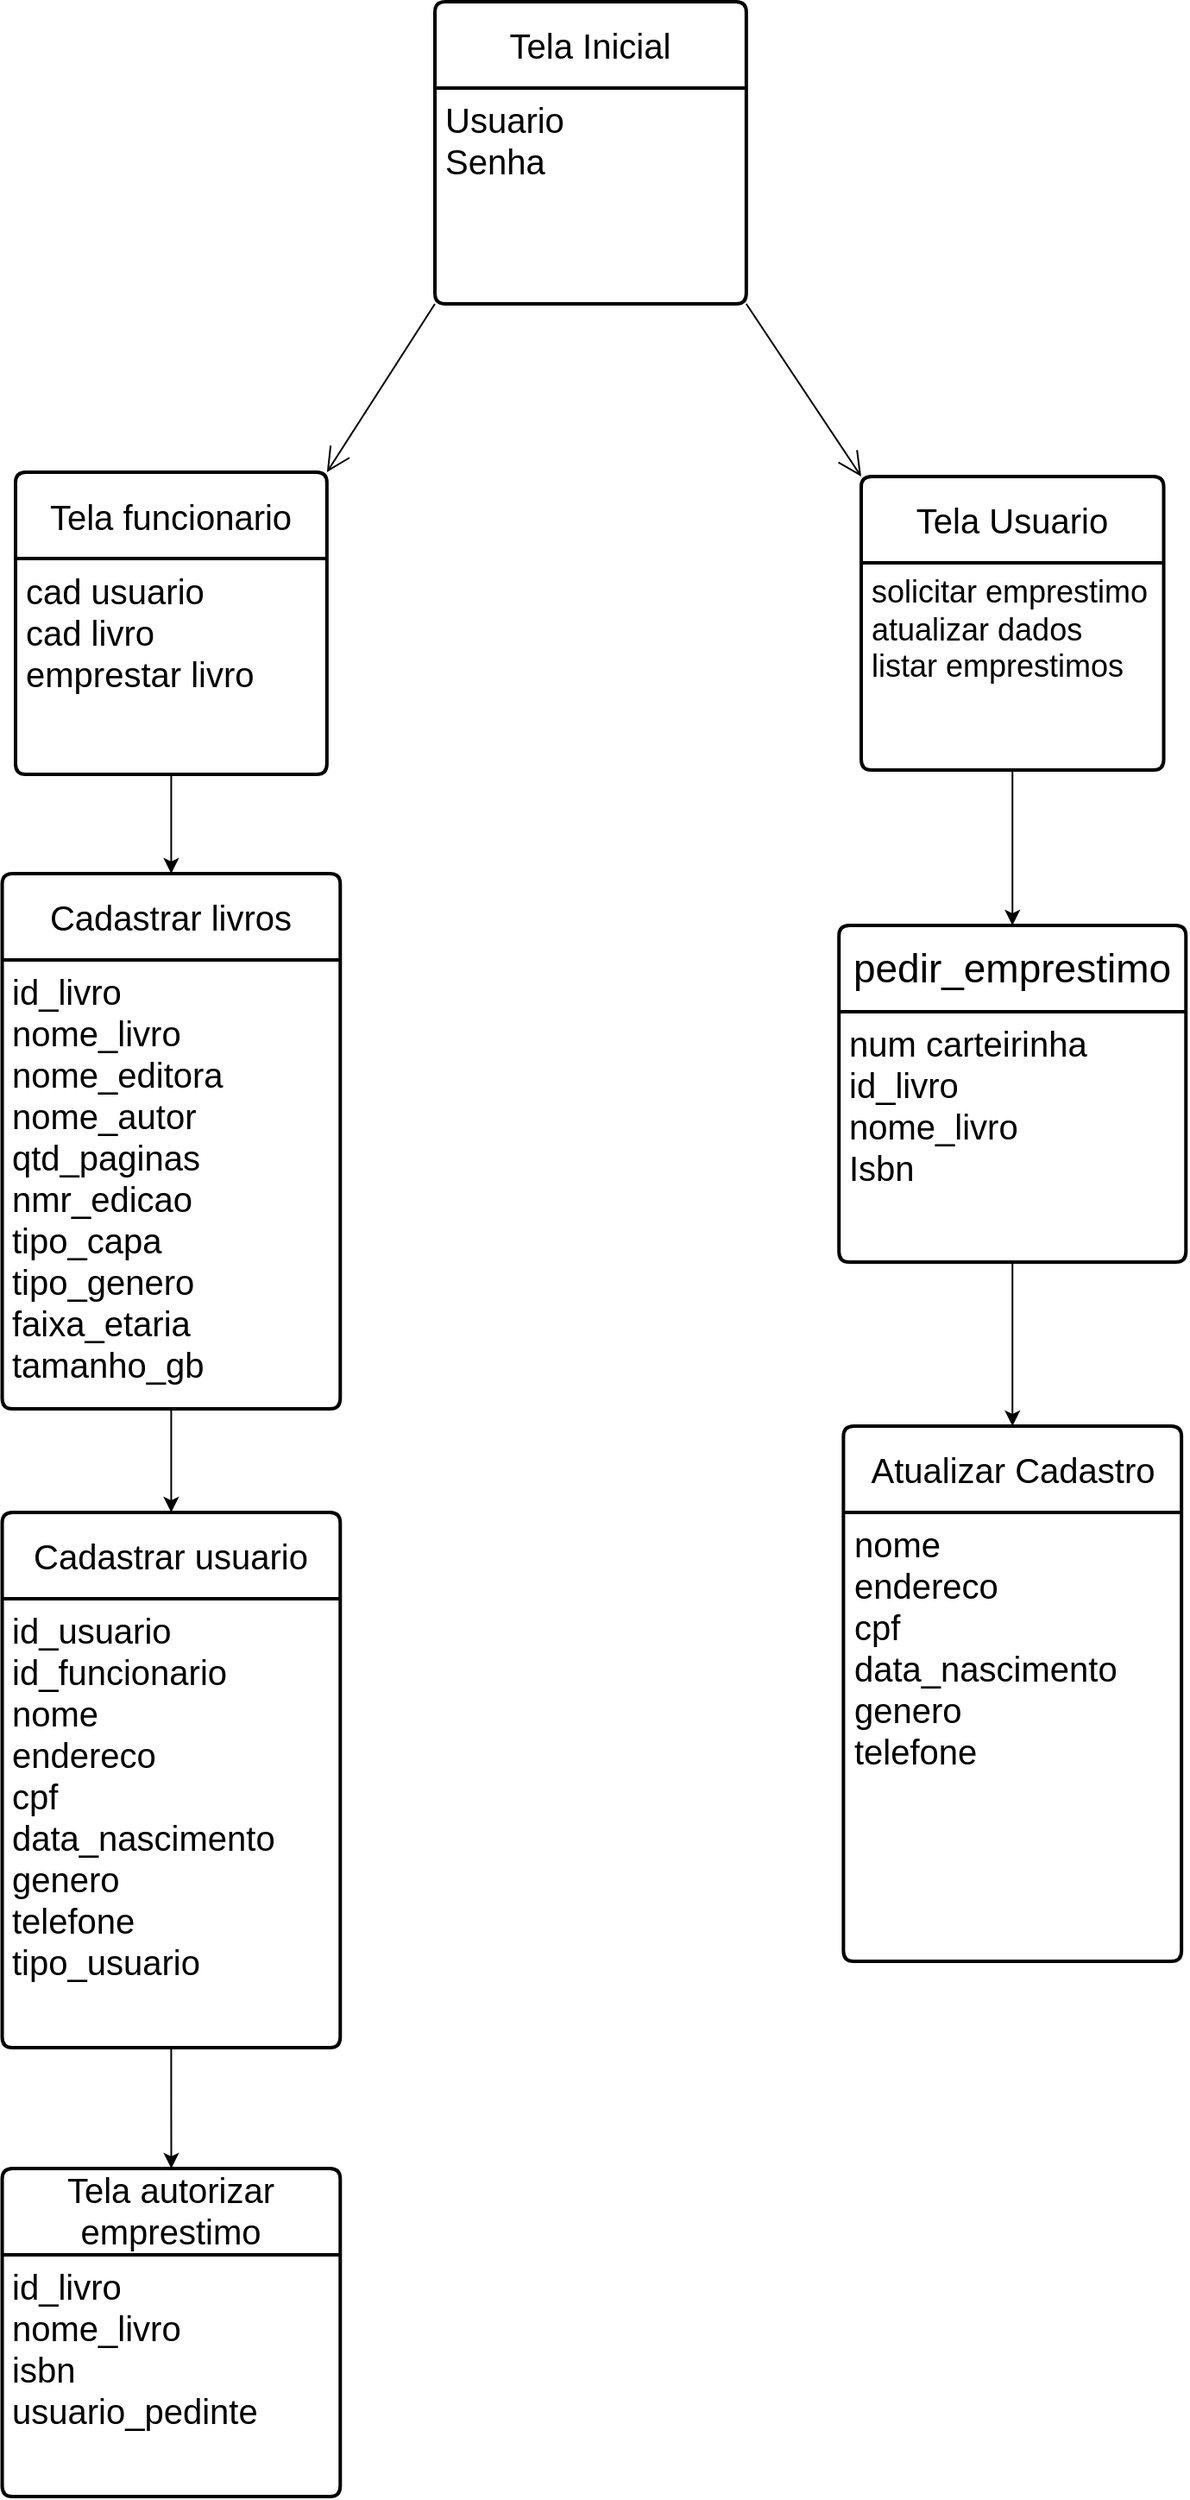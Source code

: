 <mxfile version="24.4.3" type="device">
  <diagram name="Página-1" id="RHRCFlecHZfMnTh9Cg0X">
    <mxGraphModel dx="1434" dy="754" grid="1" gridSize="10" guides="1" tooltips="1" connect="1" arrows="1" fold="1" page="1" pageScale="1" pageWidth="827" pageHeight="1169" math="0" shadow="0">
      <root>
        <mxCell id="0" />
        <mxCell id="1" parent="0" />
        <mxCell id="KrMuktubT4KBwQT5NoA7-21" value="&lt;font style=&quot;font-size: 20px;&quot;&gt;Tela Inicial&lt;/font&gt;" style="swimlane;childLayout=stackLayout;horizontal=1;startSize=50;horizontalStack=0;rounded=1;fontSize=14;fontStyle=0;strokeWidth=2;resizeParent=0;resizeLast=1;shadow=0;dashed=0;align=center;arcSize=4;whiteSpace=wrap;html=1;" parent="1" vertex="1">
          <mxGeometry x="323" y="25" width="180.41" height="175" as="geometry" />
        </mxCell>
        <mxCell id="KrMuktubT4KBwQT5NoA7-22" value="&lt;font style=&quot;font-size: 20px;&quot;&gt;Usuario&lt;br&gt;Senha&lt;br&gt;&lt;br&gt;&lt;/font&gt;" style="align=left;strokeColor=none;fillColor=none;spacingLeft=4;fontSize=12;verticalAlign=top;resizable=0;rotatable=0;part=1;html=1;" parent="KrMuktubT4KBwQT5NoA7-21" vertex="1">
          <mxGeometry y="50" width="180.41" height="125" as="geometry" />
        </mxCell>
        <mxCell id="KrMuktubT4KBwQT5NoA7-23" value="&lt;font style=&quot;font-size: 20px;&quot;&gt;Tela funcionario&lt;br&gt;&lt;/font&gt;" style="swimlane;childLayout=stackLayout;horizontal=1;startSize=50;horizontalStack=0;rounded=1;fontSize=14;fontStyle=0;strokeWidth=2;resizeParent=0;resizeLast=1;shadow=0;dashed=0;align=center;arcSize=4;whiteSpace=wrap;html=1;" parent="1" vertex="1">
          <mxGeometry x="80" y="297.5" width="180.41" height="175" as="geometry" />
        </mxCell>
        <mxCell id="KrMuktubT4KBwQT5NoA7-24" value="&lt;font style=&quot;font-size: 20px;&quot;&gt;cad usuario&lt;br&gt;&lt;/font&gt;&lt;div&gt;&lt;font style=&quot;font-size: 20px;&quot;&gt;cad livro&lt;/font&gt;&lt;/div&gt;&lt;div&gt;&lt;font style=&quot;font-size: 20px;&quot;&gt;emprestar livro&lt;br&gt;&lt;/font&gt;&lt;/div&gt;&lt;font style=&quot;font-size: 20px;&quot;&gt;&lt;br&gt;&lt;/font&gt;" style="align=left;strokeColor=none;fillColor=none;spacingLeft=4;fontSize=12;verticalAlign=top;resizable=0;rotatable=0;part=1;html=1;" parent="KrMuktubT4KBwQT5NoA7-23" vertex="1">
          <mxGeometry y="50" width="180.41" height="125" as="geometry" />
        </mxCell>
        <mxCell id="KrMuktubT4KBwQT5NoA7-26" value="&lt;font style=&quot;font-size: 20px;&quot;&gt;Cadastrar livros&lt;/font&gt;" style="swimlane;childLayout=stackLayout;horizontal=1;startSize=50;horizontalStack=0;rounded=1;fontSize=14;fontStyle=0;strokeWidth=2;resizeParent=0;resizeLast=1;shadow=0;dashed=0;align=center;arcSize=4;whiteSpace=wrap;html=1;" parent="1" vertex="1">
          <mxGeometry x="72.27" y="530" width="195.87" height="310" as="geometry" />
        </mxCell>
        <mxCell id="KrMuktubT4KBwQT5NoA7-27" value="&lt;font style=&quot;font-size: 20px;&quot;&gt;id_livro&lt;/font&gt;&lt;div style=&quot;font-size: 20px;&quot;&gt;nome_livro&lt;/div&gt;&lt;div style=&quot;font-size: 20px;&quot;&gt;nome_editora&lt;/div&gt;&lt;div style=&quot;font-size: 20px;&quot;&gt;nome_autor&lt;/div&gt;&lt;div style=&quot;font-size: 20px;&quot;&gt;qtd_paginas&lt;/div&gt;&lt;div style=&quot;font-size: 20px;&quot;&gt;nmr_edicao&lt;/div&gt;&lt;div style=&quot;font-size: 20px;&quot;&gt;tipo_capa &lt;br&gt;&lt;/div&gt;&lt;div style=&quot;font-size: 20px;&quot;&gt;tipo_genero&lt;/div&gt;&lt;div style=&quot;font-size: 20px;&quot;&gt;faixa_etaria &lt;br&gt;&lt;/div&gt;&lt;div style=&quot;font-size: 20px;&quot;&gt;tamanho_gb&lt;/div&gt;&lt;div style=&quot;font-size: 20px;&quot;&gt;&lt;br&gt;&lt;/div&gt;" style="align=left;strokeColor=none;fillColor=none;spacingLeft=4;fontSize=12;verticalAlign=top;resizable=0;rotatable=0;part=1;html=1;" parent="KrMuktubT4KBwQT5NoA7-26" vertex="1">
          <mxGeometry y="50" width="195.87" height="260" as="geometry" />
        </mxCell>
        <mxCell id="KrMuktubT4KBwQT5NoA7-31" value="&lt;font style=&quot;font-size: 20px;&quot;&gt;Tela Usuario&lt;br&gt;&lt;/font&gt;" style="swimlane;childLayout=stackLayout;horizontal=1;startSize=50;horizontalStack=0;rounded=1;fontSize=14;fontStyle=0;strokeWidth=2;resizeParent=0;resizeLast=1;shadow=0;dashed=0;align=center;arcSize=4;whiteSpace=wrap;html=1;" parent="1" vertex="1">
          <mxGeometry x="570" y="300" width="175.26" height="170" as="geometry" />
        </mxCell>
        <mxCell id="KrMuktubT4KBwQT5NoA7-32" value="&lt;div style=&quot;font-size: 18px;&quot;&gt;&lt;font style=&quot;font-size: 18px;&quot;&gt;solicitar emprestimo&lt;/font&gt;&lt;/div&gt;&lt;div style=&quot;font-size: 18px;&quot;&gt;&lt;font style=&quot;font-size: 18px;&quot;&gt;atualizar dados&lt;/font&gt;&lt;/div&gt;&lt;div style=&quot;font-size: 18px;&quot;&gt;&lt;font style=&quot;font-size: 18px;&quot;&gt;listar emprestimos&lt;br&gt;&lt;/font&gt;&lt;/div&gt;" style="align=left;strokeColor=none;fillColor=none;spacingLeft=4;fontSize=12;verticalAlign=top;resizable=0;rotatable=0;part=1;html=1;" parent="KrMuktubT4KBwQT5NoA7-31" vertex="1">
          <mxGeometry y="50" width="175.26" height="120" as="geometry" />
        </mxCell>
        <mxCell id="KrMuktubT4KBwQT5NoA7-33" value="&lt;font style=&quot;font-size: 23px;&quot;&gt;pedir_emprestimo&lt;/font&gt;" style="swimlane;childLayout=stackLayout;horizontal=1;startSize=50;horizontalStack=0;rounded=1;fontSize=20;fontStyle=0;strokeWidth=2;resizeParent=0;resizeLast=1;shadow=0;dashed=0;align=center;arcSize=4;whiteSpace=wrap;html=1;" parent="1" vertex="1">
          <mxGeometry x="557.11" y="560" width="201.03" height="195" as="geometry" />
        </mxCell>
        <mxCell id="KrMuktubT4KBwQT5NoA7-34" value="&lt;div style=&quot;font-size: 20px;&quot;&gt;&lt;font style=&quot;font-size: 20px;&quot;&gt;num carteirinha&lt;/font&gt;&lt;/div&gt;&lt;div style=&quot;font-size: 20px;&quot;&gt;&lt;font style=&quot;font-size: 20px;&quot;&gt;id_livro&lt;br&gt;&lt;/font&gt;&lt;/div&gt;&lt;div style=&quot;font-size: 20px;&quot;&gt;&lt;font style=&quot;font-size: 20px;&quot;&gt;nome_livro&lt;/font&gt;&lt;/div&gt;&lt;div style=&quot;font-size: 20px;&quot;&gt;&lt;font style=&quot;font-size: 20px;&quot;&gt;Isbn&lt;/font&gt;&lt;/div&gt;&lt;div style=&quot;font-size: 20px;&quot;&gt;&lt;br&gt;&lt;/div&gt;" style="align=left;strokeColor=none;fillColor=none;spacingLeft=4;fontSize=12;verticalAlign=top;resizable=0;rotatable=0;part=1;html=1;" parent="KrMuktubT4KBwQT5NoA7-33" vertex="1">
          <mxGeometry y="50" width="201.03" height="145" as="geometry" />
        </mxCell>
        <mxCell id="KrMuktubT4KBwQT5NoA7-37" value="" style="endArrow=open;endFill=1;endSize=12;html=1;rounded=0;exitX=0;exitY=1;exitDx=0;exitDy=0;entryX=1;entryY=0;entryDx=0;entryDy=0;" parent="1" source="KrMuktubT4KBwQT5NoA7-22" target="KrMuktubT4KBwQT5NoA7-23" edge="1">
          <mxGeometry width="160" relative="1" as="geometry">
            <mxPoint x="150" y="220" as="sourcePoint" />
            <mxPoint x="310" y="220" as="targetPoint" />
          </mxGeometry>
        </mxCell>
        <mxCell id="KrMuktubT4KBwQT5NoA7-38" value="" style="endArrow=open;endFill=1;endSize=12;html=1;rounded=0;exitX=1;exitY=1;exitDx=0;exitDy=0;entryX=0;entryY=0;entryDx=0;entryDy=0;" parent="1" source="KrMuktubT4KBwQT5NoA7-22" target="KrMuktubT4KBwQT5NoA7-31" edge="1">
          <mxGeometry width="160" relative="1" as="geometry">
            <mxPoint x="333" y="210" as="sourcePoint" />
            <mxPoint x="220" y="310" as="targetPoint" />
          </mxGeometry>
        </mxCell>
        <mxCell id="KrMuktubT4KBwQT5NoA7-45" style="edgeStyle=orthogonalEdgeStyle;rounded=0;orthogonalLoop=1;jettySize=auto;html=1;exitX=0.5;exitY=1;exitDx=0;exitDy=0;entryX=0.5;entryY=0;entryDx=0;entryDy=0;" parent="1" source="KrMuktubT4KBwQT5NoA7-32" target="KrMuktubT4KBwQT5NoA7-33" edge="1">
          <mxGeometry relative="1" as="geometry" />
        </mxCell>
        <mxCell id="KrMuktubT4KBwQT5NoA7-46" value="&lt;font style=&quot;font-size: 20px;&quot;&gt;Tela autorizar emprestimo&lt;/font&gt;&lt;font style=&quot;font-size: 18px;&quot;&gt; &lt;br&gt;&lt;/font&gt;" style="swimlane;childLayout=stackLayout;horizontal=1;startSize=50;horizontalStack=0;rounded=1;fontSize=14;fontStyle=0;strokeWidth=2;resizeParent=0;resizeLast=1;shadow=0;dashed=0;align=center;arcSize=4;whiteSpace=wrap;html=1;" parent="1" vertex="1">
          <mxGeometry x="72.27" y="1280" width="195.87" height="190" as="geometry" />
        </mxCell>
        <mxCell id="KrMuktubT4KBwQT5NoA7-47" value="&lt;font style=&quot;font-size: 20px;&quot;&gt;id_livro&lt;/font&gt;&lt;div style=&quot;font-size: 20px;&quot;&gt;&lt;div&gt;&lt;font style=&quot;font-size: 20px;&quot;&gt;nome_livro&lt;/font&gt;&lt;/div&gt;&lt;div&gt;&lt;font style=&quot;font-size: 20px;&quot;&gt;isbn&lt;/font&gt;&lt;/div&gt;&lt;div&gt;&lt;font style=&quot;font-size: 20px;&quot;&gt;usuario_pedinte&lt;br&gt;&lt;/font&gt;&lt;/div&gt;&lt;/div&gt;&lt;font style=&quot;font-size: 20px;&quot;&gt;&lt;br&gt;&lt;/font&gt;" style="align=left;strokeColor=none;fillColor=none;spacingLeft=4;fontSize=12;verticalAlign=top;resizable=0;rotatable=0;part=1;html=1;" parent="KrMuktubT4KBwQT5NoA7-46" vertex="1">
          <mxGeometry y="50" width="195.87" height="140" as="geometry" />
        </mxCell>
        <mxCell id="KrMuktubT4KBwQT5NoA7-49" style="edgeStyle=orthogonalEdgeStyle;rounded=0;orthogonalLoop=1;jettySize=auto;html=1;exitX=0.5;exitY=1;exitDx=0;exitDy=0;entryX=0.5;entryY=0;entryDx=0;entryDy=0;" parent="1" source="KrMuktubT4KBwQT5NoA7-24" target="KrMuktubT4KBwQT5NoA7-26" edge="1">
          <mxGeometry relative="1" as="geometry" />
        </mxCell>
        <mxCell id="KrMuktubT4KBwQT5NoA7-55" value="&lt;font style=&quot;font-size: 20px;&quot;&gt;Cadastrar usuario&lt;br&gt;&lt;/font&gt;" style="swimlane;childLayout=stackLayout;horizontal=1;startSize=50;horizontalStack=0;rounded=1;fontSize=14;fontStyle=0;strokeWidth=2;resizeParent=0;resizeLast=1;shadow=0;dashed=0;align=center;arcSize=4;whiteSpace=wrap;html=1;" parent="1" vertex="1">
          <mxGeometry x="72.27" y="900" width="195.87" height="310" as="geometry" />
        </mxCell>
        <mxCell id="KrMuktubT4KBwQT5NoA7-56" value="&lt;div style=&quot;font-size: 20px;&quot;&gt;&lt;font style=&quot;font-size: 20px;&quot;&gt;id_usuario&lt;/font&gt;&lt;/div&gt;&lt;div style=&quot;font-size: 20px;&quot;&gt;&lt;font style=&quot;font-size: 20px;&quot;&gt;id_funcionario&lt;br&gt;&lt;/font&gt;&lt;/div&gt;&lt;div style=&quot;font-size: 20px;&quot;&gt;&lt;font style=&quot;font-size: 20px;&quot;&gt;nome &lt;br&gt;&lt;/font&gt;&lt;/div&gt;&lt;div style=&quot;font-size: 20px;&quot;&gt;&lt;font style=&quot;font-size: 20px;&quot;&gt;endereco&lt;/font&gt;&lt;/div&gt;&lt;div style=&quot;font-size: 20px;&quot;&gt;&lt;font style=&quot;font-size: 20px;&quot;&gt;cpf&lt;/font&gt;&lt;/div&gt;&lt;div style=&quot;font-size: 20px;&quot;&gt;&lt;font style=&quot;font-size: 20px;&quot;&gt;data_nascimento &lt;br&gt;&lt;/font&gt;&lt;/div&gt;&lt;div style=&quot;font-size: 20px;&quot;&gt;&lt;font style=&quot;font-size: 20px;&quot;&gt;genero&lt;/font&gt;&lt;/div&gt;&lt;div style=&quot;font-size: 20px;&quot;&gt;&lt;font style=&quot;font-size: 20px;&quot;&gt;telefone&lt;/font&gt;&lt;/div&gt;&lt;div style=&quot;font-size: 20px;&quot;&gt;&lt;font style=&quot;font-size: 20px;&quot;&gt;tipo_usuario&lt;br&gt;&lt;/font&gt;&lt;/div&gt;" style="align=left;strokeColor=none;fillColor=none;spacingLeft=4;fontSize=12;verticalAlign=top;resizable=0;rotatable=0;part=1;html=1;" parent="KrMuktubT4KBwQT5NoA7-55" vertex="1">
          <mxGeometry y="50" width="195.87" height="260" as="geometry" />
        </mxCell>
        <mxCell id="KrMuktubT4KBwQT5NoA7-58" style="edgeStyle=orthogonalEdgeStyle;rounded=0;orthogonalLoop=1;jettySize=auto;html=1;exitX=0.5;exitY=1;exitDx=0;exitDy=0;" parent="1" source="KrMuktubT4KBwQT5NoA7-56" target="KrMuktubT4KBwQT5NoA7-46" edge="1">
          <mxGeometry relative="1" as="geometry" />
        </mxCell>
        <mxCell id="KrMuktubT4KBwQT5NoA7-59" value="&lt;font style=&quot;font-size: 20px;&quot;&gt;Atualizar Cadastro&lt;br&gt;&lt;/font&gt;" style="swimlane;childLayout=stackLayout;horizontal=1;startSize=50;horizontalStack=0;rounded=1;fontSize=14;fontStyle=0;strokeWidth=2;resizeParent=0;resizeLast=1;shadow=0;dashed=0;align=center;arcSize=4;whiteSpace=wrap;html=1;" parent="1" vertex="1">
          <mxGeometry x="559.7" y="850" width="195.87" height="310" as="geometry" />
        </mxCell>
        <mxCell id="KrMuktubT4KBwQT5NoA7-60" value="&lt;div style=&quot;font-size: 20px;&quot;&gt;&lt;font style=&quot;font-size: 20px;&quot;&gt;nome &lt;br&gt;&lt;/font&gt;&lt;/div&gt;&lt;div style=&quot;font-size: 20px;&quot;&gt;&lt;font style=&quot;font-size: 20px;&quot;&gt;endereco&lt;/font&gt;&lt;/div&gt;&lt;div style=&quot;font-size: 20px;&quot;&gt;&lt;font style=&quot;font-size: 20px;&quot;&gt;cpf&lt;/font&gt;&lt;/div&gt;&lt;div style=&quot;font-size: 20px;&quot;&gt;&lt;font style=&quot;font-size: 20px;&quot;&gt;data_nascimento &lt;br&gt;&lt;/font&gt;&lt;/div&gt;&lt;div style=&quot;font-size: 20px;&quot;&gt;&lt;font style=&quot;font-size: 20px;&quot;&gt;genero&lt;/font&gt;&lt;/div&gt;&lt;div style=&quot;font-size: 20px;&quot;&gt;&lt;font style=&quot;font-size: 20px;&quot;&gt;telefone&lt;/font&gt;&lt;/div&gt;&lt;div style=&quot;font-size: 20px;&quot;&gt;&lt;font style=&quot;font-size: 20px;&quot;&gt;&lt;br&gt;&lt;/font&gt;&lt;/div&gt;" style="align=left;strokeColor=none;fillColor=none;spacingLeft=4;fontSize=12;verticalAlign=top;resizable=0;rotatable=0;part=1;html=1;" parent="KrMuktubT4KBwQT5NoA7-59" vertex="1">
          <mxGeometry y="50" width="195.87" height="260" as="geometry" />
        </mxCell>
        <mxCell id="KrMuktubT4KBwQT5NoA7-61" style="edgeStyle=orthogonalEdgeStyle;rounded=0;orthogonalLoop=1;jettySize=auto;html=1;exitX=0.5;exitY=1;exitDx=0;exitDy=0;entryX=0.5;entryY=0;entryDx=0;entryDy=0;" parent="1" source="KrMuktubT4KBwQT5NoA7-34" target="KrMuktubT4KBwQT5NoA7-59" edge="1">
          <mxGeometry relative="1" as="geometry" />
        </mxCell>
        <mxCell id="y4p04OQ01IBWSQ9WFt8B-1" style="edgeStyle=orthogonalEdgeStyle;rounded=0;orthogonalLoop=1;jettySize=auto;html=1;exitX=0.5;exitY=1;exitDx=0;exitDy=0;entryX=0.5;entryY=0;entryDx=0;entryDy=0;" edge="1" parent="1" source="KrMuktubT4KBwQT5NoA7-27" target="KrMuktubT4KBwQT5NoA7-55">
          <mxGeometry relative="1" as="geometry" />
        </mxCell>
      </root>
    </mxGraphModel>
  </diagram>
</mxfile>
